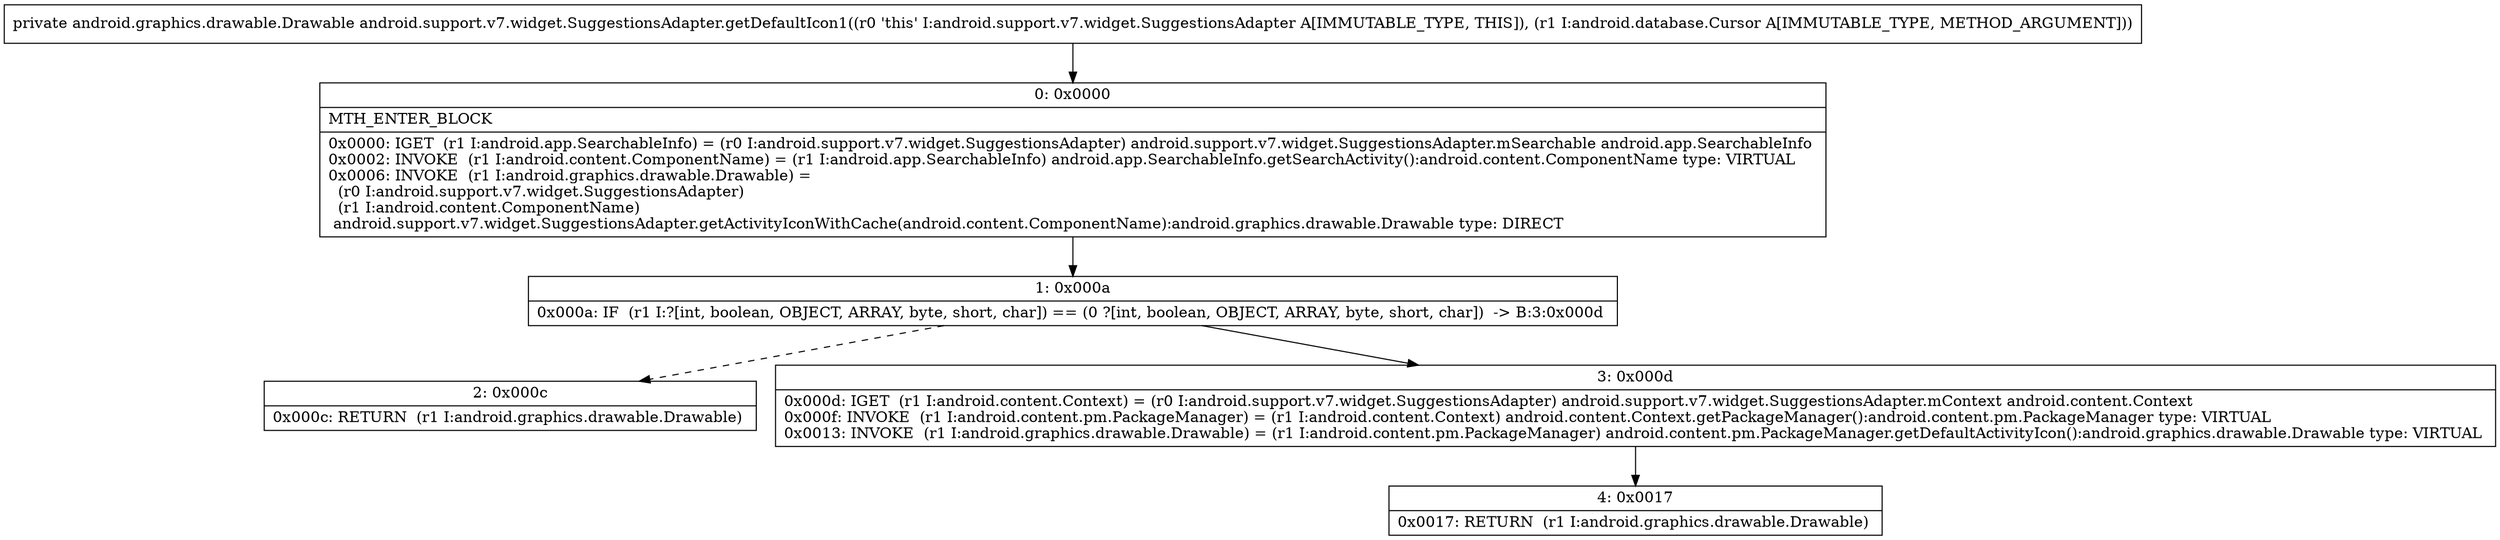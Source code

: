 digraph "CFG forandroid.support.v7.widget.SuggestionsAdapter.getDefaultIcon1(Landroid\/database\/Cursor;)Landroid\/graphics\/drawable\/Drawable;" {
Node_0 [shape=record,label="{0\:\ 0x0000|MTH_ENTER_BLOCK\l|0x0000: IGET  (r1 I:android.app.SearchableInfo) = (r0 I:android.support.v7.widget.SuggestionsAdapter) android.support.v7.widget.SuggestionsAdapter.mSearchable android.app.SearchableInfo \l0x0002: INVOKE  (r1 I:android.content.ComponentName) = (r1 I:android.app.SearchableInfo) android.app.SearchableInfo.getSearchActivity():android.content.ComponentName type: VIRTUAL \l0x0006: INVOKE  (r1 I:android.graphics.drawable.Drawable) = \l  (r0 I:android.support.v7.widget.SuggestionsAdapter)\l  (r1 I:android.content.ComponentName)\l android.support.v7.widget.SuggestionsAdapter.getActivityIconWithCache(android.content.ComponentName):android.graphics.drawable.Drawable type: DIRECT \l}"];
Node_1 [shape=record,label="{1\:\ 0x000a|0x000a: IF  (r1 I:?[int, boolean, OBJECT, ARRAY, byte, short, char]) == (0 ?[int, boolean, OBJECT, ARRAY, byte, short, char])  \-\> B:3:0x000d \l}"];
Node_2 [shape=record,label="{2\:\ 0x000c|0x000c: RETURN  (r1 I:android.graphics.drawable.Drawable) \l}"];
Node_3 [shape=record,label="{3\:\ 0x000d|0x000d: IGET  (r1 I:android.content.Context) = (r0 I:android.support.v7.widget.SuggestionsAdapter) android.support.v7.widget.SuggestionsAdapter.mContext android.content.Context \l0x000f: INVOKE  (r1 I:android.content.pm.PackageManager) = (r1 I:android.content.Context) android.content.Context.getPackageManager():android.content.pm.PackageManager type: VIRTUAL \l0x0013: INVOKE  (r1 I:android.graphics.drawable.Drawable) = (r1 I:android.content.pm.PackageManager) android.content.pm.PackageManager.getDefaultActivityIcon():android.graphics.drawable.Drawable type: VIRTUAL \l}"];
Node_4 [shape=record,label="{4\:\ 0x0017|0x0017: RETURN  (r1 I:android.graphics.drawable.Drawable) \l}"];
MethodNode[shape=record,label="{private android.graphics.drawable.Drawable android.support.v7.widget.SuggestionsAdapter.getDefaultIcon1((r0 'this' I:android.support.v7.widget.SuggestionsAdapter A[IMMUTABLE_TYPE, THIS]), (r1 I:android.database.Cursor A[IMMUTABLE_TYPE, METHOD_ARGUMENT])) }"];
MethodNode -> Node_0;
Node_0 -> Node_1;
Node_1 -> Node_2[style=dashed];
Node_1 -> Node_3;
Node_3 -> Node_4;
}

